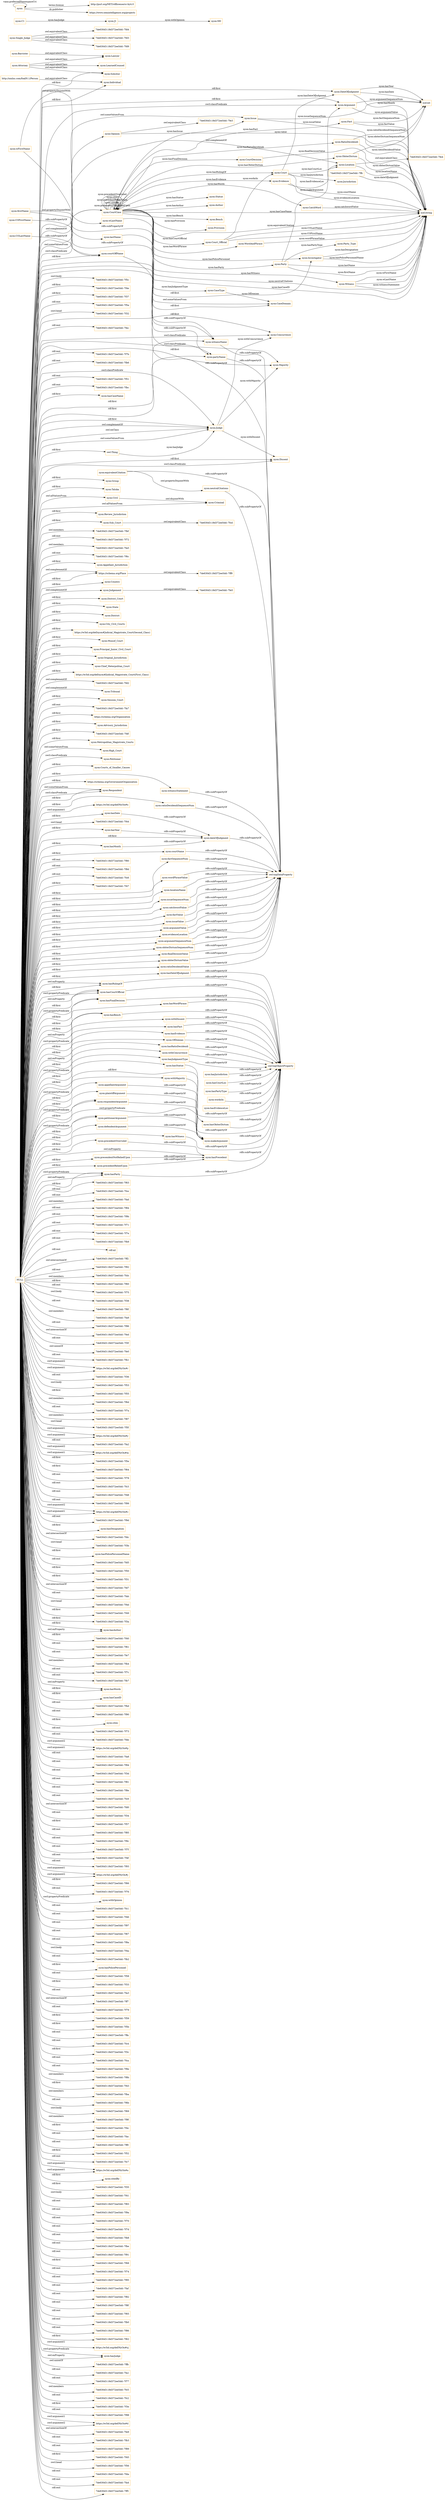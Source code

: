 digraph ar2dtool_diagram { 
rankdir=LR;
size="1501"
node [shape = rectangle, color="orange"]; "nyon:Issue" "nyon:Group" "nyon:Taluka" "7de630d3:18d372ee5dd:-7fe3" "nyon:Civil" "nyon:Statue" "7de630d3:18d372ee5dd:-7fd4" "nyon:Review_Jurisdiction" "nyon:Sub_Court" "nyon:ObiterDictum" "nyon:Solicitor" "nyon:Lawyer" "nyon:Appellant_Jurisdiction" "nyon:Jurisdiction" "https://schema.org/Place" "nyon:Evidence" "nyon:Opinion" "nyon:Judgement" "nyon:Author" "nyon:CatchWord" "nyon:Court_Official" "nyon:WordAndPhrase" "nyon:Country" "nyon:Attorney" "nyon:DateOfJudgment" "http://xmlns.com/foaf/0.1/Person" "nyon:Party_Type" "nyon:Concurrence" "7de630d3:18d372ee5dd:-7ff9" "nyon:CaseType" "nyon:Fact" "nyon:District_Court" "nyon:State" "nyon:Party" "nyon:District" "nyon:Provision" "7de630d3:18d372ee5dd:-7fd3" "nyon:Majority" "nyon:City_Civil_Courts" "nyon:Single_Judge" "7de630d3:18d372ee5dd:-7fe5" "https://w3id.org/def/nyon#Judicial_Magistrate_Court(Second_Class)" "nyon:Munsif_Court" "nyon:LearnedCounsel" "nyon:Principal_Junior_Civil_Court" "nyon:CaseDomain" "nyon:Original_Jurisdiction" "nyon:Chief_Meterpolitan_Court" "https://w3id.org/def/nyon#Judicial_Magistrate_Court(First_Class)" "nyon:RatioDecidendi" "7de630d3:18d372ee5dd:-7fd2" "nyon:Investigator" "nyon:Criminal" "nyon:Tribunal" "nyon:Barrister" "nyon:Session_Court" "nyon:Individual" "https://schema.org/Organization" "nyon:Advisory_Jurisdiction" "nyon:Court" "7de630d3:18d372ee5dd:-7fd9" "7de630d3:18d372ee5dd:-7fcd" "nyon:Witness" "nyon:Bench" "7de630d3:18d372ee5dd:-7fdf" "nyon:Metropolitan_Magistrate_Courts" "nyon:High_Court" "nyon:Judge" "nyon:CourtCase" "nyon:Petitioner" "nyon:Dissent" "nyon:Argument" "nyon:Location" "7de630d3:18d372ee5dd:-7fe4" "nyon:Courts_of_Smaller_Causes" "https://schema.org/GovernmentOrganization" "nyon:CourtDecision" "nyon:Respondent" "7de630d3:18d372ee5dd:-7ffc" ; /*classes style*/
	"nyon:ratioDecidendiValue" -> "owl:topDataProperty" [ label = "rdfs:subPropertyOf" ];
	"nyon:witnessStatement" -> "owl:topDataProperty" [ label = "rdfs:subPropertyOf" ];
	"nyon:ratioDecidendiSequenceNum" -> "owl:topDataProperty" [ label = "rdfs:subPropertyOf" ];
	"https://schema.org/Place" -> "7de630d3:18d372ee5dd:-7ff9" [ label = "owl:equivalentClass" ];
	"nyon:wLastName" -> "nyon:witnessName" [ label = "rdfs:subPropertyOf" ];
	"nyon:withMajority" -> "owl:topObjectProperty" [ label = "rdfs:subPropertyOf" ];
	"nyon:equivalentCitation" -> "nyon:neutralCitations" [ label = "owl:propertyDisjointWith" ];
	"nyon:equivalentCitation" -> "owl:topDataProperty" [ label = "rdfs:subPropertyOf" ];
	"nyon:dateOfJudgment" -> "owl:topDataProperty" [ label = "rdfs:subPropertyOf" ];
	"nyon:hasYear" -> "nyon:dateOfJudgment" [ label = "rdfs:subPropertyOf" ];
	"nyon:partyName" -> "owl:topDataProperty" [ label = "rdfs:subPropertyOf" ];
	"nyon:courtOffName" -> "owl:topDataProperty" [ label = "rdfs:subPropertyOf" ];
	"nyon:courtName" -> "owl:topDataProperty" [ label = "rdfs:subPropertyOf" ];
	"nyon:factSequenceNum" -> "owl:topDataProperty" [ label = "rdfs:subPropertyOf" ];
	"nyon:Opinion" -> "7de630d3:18d372ee5dd:-7fe3" [ label = "owl:equivalentClass" ];
	"nyon:plaintiffArgument" -> "nyon:makeArgument" [ label = "rdfs:subPropertyOf" ];
	"nyon:Sub_Court" -> "7de630d3:18d372ee5dd:-7fcd" [ label = "owl:equivalentClass" ];
	"nyon:hasWitness" -> "owl:topObjectProperty" [ label = "rdfs:subPropertyOf" ];
	"nyon:precedentReliedUpon" -> "nyon:hasPrecedent" [ label = "rdfs:subPropertyOf" ];
	"nyon:Civil" -> "nyon:Criminal" [ label = "owl:disjointWith" ];
	"nyon:wordPhraseValue" -> "owl:topDataProperty" [ label = "rdfs:subPropertyOf" ];
	"nyon:locationName" -> "owl:topDataProperty" [ label = "rdfs:subPropertyOf" ];
	"nyon:issueSequenceNum" -> "owl:topDataProperty" [ label = "rdfs:subPropertyOf" ];
	"nyon:hasParty" -> "owl:topObjectProperty" [ label = "rdfs:subPropertyOf" ];
	"nyon:hasDateOfJudgment" -> "owl:topObjectProperty" [ label = "rdfs:subPropertyOf" ];
	"nyon:hasRulingOf" -> "owl:topObjectProperty" [ label = "rdfs:subPropertyOf" ];
	"nyon:hasPrecedent" -> "owl:topObjectProperty" [ label = "rdfs:subPropertyOf" ];
	"nyon:catchwordValue" -> "owl:topDataProperty" [ label = "rdfs:subPropertyOf" ];
	"nyon:factValue" -> "owl:topDataProperty" [ label = "rdfs:subPropertyOf" ];
	"nyon:hasCourtOfficial" -> "owl:topObjectProperty" [ label = "rdfs:subPropertyOf" ];
	"nyon:issueValue" -> "owl:topDataProperty" [ label = "rdfs:subPropertyOf" ];
	"nyon:makeArgument" -> "owl:topObjectProperty" [ label = "rdfs:subPropertyOf" ];
	"nyon:hasFinalDecision" -> "owl:topObjectProperty" [ label = "rdfs:subPropertyOf" ];
	"nyon:lastName" -> "nyon:partyName" [ label = "rdfs:subPropertyOf" ];
	"nyon:respondentArgument" -> "nyon:makeArgument" [ label = "rdfs:subPropertyOf" ];
	"nyon:Judgement" -> "7de630d3:18d372ee5dd:-7fe5" [ label = "owl:equivalentClass" ];
	"nyon:argumentValue" -> "owl:topDataProperty" [ label = "rdfs:subPropertyOf" ];
	"nyon:precedentOverruled" -> "nyon:hasPrecedent" [ label = "rdfs:subPropertyOf" ];
	"nyon:J1" -> "nyon:M0" [ label = "nyon:withOpinion" ];
	"nyon:hasWordPhrase" -> "owl:topObjectProperty" [ label = "rdfs:subPropertyOf" ];
	"NULL" -> "nyon:Respondent" [ label = "rdf:first" ];
	"NULL" -> "7de630d3:18d372ee5dd:-7f63" [ label = "rdf:rest" ];
	"NULL" -> "nyon:Munsif_Court" [ label = "rdf:first" ];
	"NULL" -> "7de630d3:18d372ee5dd:-7fce" [ label = "rdf:rest" ];
	"NULL" -> "nyon:hasBench" [ label = "owl:onProperty" ];
	"NULL" -> "nyon:plaintiffArgument" [ label = "rdf:first" ];
	"NULL" -> "7de630d3:18d372ee5dd:-7fad" [ label = "owl:members" ];
	"NULL" -> "7de630d3:18d372ee5dd:-7f84" [ label = "rdf:rest" ];
	"NULL" -> "7de630d3:18d372ee5dd:-7f9b" [ label = "rdf:rest" ];
	"NULL" -> "7de630d3:18d372ee5dd:-7f71" [ label = "rdf:rest" ];
	"NULL" -> "7de630d3:18d372ee5dd:-7f7e" [ label = "rdf:rest" ];
	"NULL" -> "7de630d3:18d372ee5dd:-7fb9" [ label = "rdf:rest" ];
	"NULL" -> "nyon:factValue" [ label = "rdf:first" ];
	"NULL" -> "nyon:hasCourtOfficial" [ label = "owl:onProperty" ];
	"NULL" -> "rdf:nil" [ label = "rdf:rest" ];
	"NULL" -> "7de630d3:18d372ee5dd:-7ff2" [ label = "owl:intersectionOf" ];
	"NULL" -> "nyon:ratioDecidendiValue" [ label = "rdf:first" ];
	"NULL" -> "7de630d3:18d372ee5dd:-7f92" [ label = "rdf:rest" ];
	"NULL" -> "nyon:Appellant_Jurisdiction" [ label = "rdf:first" ];
	"NULL" -> "7de630d3:18d372ee5dd:-7fcb" [ label = "owl:members" ];
	"NULL" -> "7de630d3:18d372ee5dd:-7f60" [ label = "rdf:first" ];
	"NULL" -> "nyon:petitionerArgument" [ label = "rdf:first" ];
	"NULL" -> "nyon:Taluka" [ label = "rdf:first" ];
	"NULL" -> "7de630d3:18d372ee5dd:-7f75" [ label = "rdf:rest" ];
	"NULL" -> "7de630d3:18d372ee5dd:-7f38" [ label = "swrl:body" ];
	"NULL" -> "nyon:Individual" [ label = "rdf:first" ];
	"NULL" -> "7de630d3:18d372ee5dd:-7f6f" [ label = "rdf:rest" ];
	"NULL" -> "7de630d3:18d372ee5dd:-7fa9" [ label = "owl:members" ];
	"NULL" -> "7de630d3:18d372ee5dd:-7f96" [ label = "rdf:rest" ];
	"NULL" -> "7de630d3:18d372ee5dd:-7fed" [ label = "owl:intersectionOf" ];
	"NULL" -> "nyon:CaseDomain" [ label = "rdf:first" ];
	"NULL" -> "7de630d3:18d372ee5dd:-7f3f" [ label = "rdf:rest" ];
	"NULL" -> "nyon:argumentValue" [ label = "rdf:first" ];
	"NULL" -> "7de630d3:18d372ee5dd:-7fe0" [ label = "owl:unionOf" ];
	"NULL" -> "7de630d3:18d372ee5dd:-7fb1" [ label = "rdf:rest" ];
	"NULL" -> "https://w3id.org/def/NyOn#r" [ label = "swrl:argument2" ];
	"NULL" -> "7de630d3:18d372ee5dd:-7f36" [ label = "rdf:rest" ];
	"NULL" -> "7de630d3:18d372ee5dd:-7f53" [ label = "swrl:body" ];
	"NULL" -> "7de630d3:18d372ee5dd:-7f55" [ label = "rdf:first" ];
	"NULL" -> "nyon:respondentArgument" [ label = "rdf:first" ];
	"NULL" -> "nyon:factSequenceNum" [ label = "rdf:first" ];
	"NULL" -> "nyon:Dissent" [ label = "swrl:classPredicate" ];
	"NULL" -> "https://w3id.org/def/nyon#Judicial_Magistrate_Court(Second_Class)" [ label = "rdf:first" ];
	"NULL" -> "nyon:Civil" [ label = "owl:allValuesFrom" ];
	"NULL" -> "nyon:Tribunal" [ label = "owl:complementOf" ];
	"NULL" -> "7de630d3:18d372ee5dd:-7f6d" [ label = "owl:members" ];
	"NULL" -> "nyon:Dissent" [ label = "rdf:first" ];
	"NULL" -> "7de630d3:18d372ee5dd:-7f7a" [ label = "rdf:rest" ];
	"NULL" -> "7de630d3:18d372ee5dd:-7f87" [ label = "owl:members" ];
	"NULL" -> "7de630d3:18d372ee5dd:-7f5f" [ label = "swrl:head" ];
	"NULL" -> "https://w3id.org/def/NyOn#y" [ label = "swrl:argument1" ];
	"NULL" -> "7de630d3:18d372ee5dd:-7fa2" [ label = "rdf:rest" ];
	"NULL" -> "nyon:Original_Jurisdiction" [ label = "rdf:first" ];
	"NULL" -> "https://w3id.org/def/NyOn#m" [ label = "swrl:argument2" ];
	"NULL" -> "7de630d3:18d372ee5dd:-7f5e" [ label = "rdf:first" ];
	"NULL" -> "nyon:District_Court" [ label = "rdf:first" ];
	"NULL" -> "7de630d3:18d372ee5dd:-7f64" [ label = "rdf:first" ];
	"NULL" -> "7de630d3:18d372ee5dd:-7f78" [ label = "rdf:rest" ];
	"NULL" -> "7de630d3:18d372ee5dd:-7fc3" [ label = "rdf:rest" ];
	"NULL" -> "7de630d3:18d372ee5dd:-7f48" [ label = "rdf:rest" ];
	"NULL" -> "7de630d3:18d372ee5dd:-7f99" [ label = "rdf:rest" ];
	"NULL" -> "nyon:withDissent" [ label = "swrl:propertyPredicate" ];
	"NULL" -> "https://w3id.org/def/NyOn#c" [ label = "swrl:argument2" ];
	"NULL" -> "nyon:High_Court" [ label = "owl:someValuesFrom" ];
	"NULL" -> "7de630d3:18d372ee5dd:-7f9d" [ label = "rdf:rest" ];
	"NULL" -> "nyon:Judgement" [ label = "owl:complementOf" ];
	"NULL" -> "nyon:hasDesignation" [ label = "rdf:first" ];
	"NULL" -> "7de630d3:18d372ee5dd:-7fdc" [ label = "owl:intersectionOf" ];
	"NULL" -> "7de630d3:18d372ee5dd:-7f3b" [ label = "swrl:head" ];
	"NULL" -> "nyon:partyName" [ label = "rdf:first" ];
	"NULL" -> "nyon:witnessStatement" [ label = "rdf:first" ];
	"NULL" -> "nyon:hasPolicePersonnelName" [ label = "rdf:first" ];
	"NULL" -> "nyon:hasFact" [ label = "rdf:first" ];
	"NULL" -> "nyon:dateOfJudgment" [ label = "rdf:first" ];
	"NULL" -> "nyon:withMajority" [ label = "swrl:propertyPredicate" ];
	"NULL" -> "7de630d3:18d372ee5dd:-7fd5" [ label = "rdf:rest" ];
	"NULL" -> "7de630d3:18d372ee5dd:-7f50" [ label = "rdf:first" ];
	"NULL" -> "nyon:Session_Court" [ label = "rdf:first" ];
	"NULL" -> "7de630d3:18d372ee5dd:-7f31" [ label = "rdf:first" ];
	"NULL" -> "7de630d3:18d372ee5dd:-7fd7" [ label = "owl:intersectionOf" ];
	"NULL" -> "nyon:Criminal" [ label = "owl:allValuesFrom" ];
	"NULL" -> "nyon:Solicitor" [ label = "rdf:first" ];
	"NULL" -> "nyon:Advisory_Jurisdiction" [ label = "rdf:first" ];
	"NULL" -> "7de630d3:18d372ee5dd:-7fab" [ label = "rdf:rest" ];
	"NULL" -> "nyon:hasPrecedent" [ label = "owl:onProperty" ];
	"NULL" -> "7de630d3:18d372ee5dd:-7f4d" [ label = "swrl:head" ];
	"NULL" -> "7de630d3:18d372ee5dd:-7f49" [ label = "rdf:first" ];
	"NULL" -> "nyon:Judge" [ label = "swrl:classPredicate" ];
	"NULL" -> "nyon:ratioDecidendiSequenceNum" [ label = "rdf:first" ];
	"NULL" -> "7de630d3:18d372ee5dd:-7f3a" [ label = "rdf:first" ];
	"NULL" -> "nyon:hasAuthor" [ label = "rdf:first" ];
	"NULL" -> "nyon:hasParty" [ label = "owl:onProperty" ];
	"NULL" -> "7de630d3:18d372ee5dd:-7f40" [ label = "rdf:first" ];
	"NULL" -> "7de630d3:18d372ee5dd:-7f61" [ label = "rdf:rest" ];
	"NULL" -> "nyon:hasEvidence" [ label = "rdf:first" ];
	"NULL" -> "nyon:hasRulingOf" [ label = "rdf:first" ];
	"NULL" -> "nyon:Judge" [ label = "rdf:first" ];
	"NULL" -> "7de630d3:18d372ee5dd:-7fe7" [ label = "rdf:rest" ];
	"NULL" -> "nyon:hasRulingOf" [ label = "owl:onProperty" ];
	"NULL" -> "7de630d3:18d372ee5dd:-7fb4" [ label = "owl:members" ];
	"NULL" -> "7de630d3:18d372ee5dd:-7f7c" [ label = "rdf:rest" ];
	"NULL" -> "7de630d3:18d372ee5dd:-7fb7" [ label = "rdf:rest" ];
	"NULL" -> "https://schema.org/Organization" [ label = "rdf:first" ];
	"NULL" -> "nyon:witnessName" [ label = "rdf:first" ];
	"NULL" -> "https://schema.org/GovernmentOrganization" [ label = "rdf:first" ];
	"NULL" -> "nyon:hasWords" [ label = "owl:onProperty" ];
	"NULL" -> "nyon:hasCaseID" [ label = "rdf:first" ];
	"NULL" -> "7de630d3:18d372ee5dd:-7fbd" [ label = "rdf:rest" ];
	"NULL" -> "nyon:hasBench" [ label = "rdf:first" ];
	"NULL" -> "7de630d3:18d372ee5dd:-7f90" [ label = "rdf:rest" ];
	"NULL" -> "nyon:cites" [ label = "rdf:first" ];
	"NULL" -> "nyon:Judge" [ label = "owl:complementOf" ];
	"NULL" -> "7de630d3:18d372ee5dd:-7f73" [ label = "rdf:rest" ];
	"NULL" -> "7de630d3:18d372ee5dd:-7fde" [ label = "rdf:rest" ];
	"NULL" -> "https://w3id.org/def/NyOn#p" [ label = "swrl:argument2" ];
	"NULL" -> "nyon:Respondent" [ label = "owl:someValuesFrom" ];
	"NULL" -> "7de630d3:18d372ee5dd:-7fa8" [ label = "rdf:rest" ];
	"NULL" -> "https://w3id.org/def/NyOn#y" [ label = "swrl:argument2" ];
	"NULL" -> "nyon:OfDomian" [ label = "owl:onProperty" ];
	"NULL" -> "7de630d3:18d372ee5dd:-7f94" [ label = "rdf:rest" ];
	"NULL" -> "7de630d3:18d372ee5dd:-7f3d" [ label = "rdf:rest" ];
	"NULL" -> "7de630d3:18d372ee5dd:-7f81" [ label = "rdf:rest" ];
	"NULL" -> "7de630d3:18d372ee5dd:-7f8e" [ label = "rdf:rest" ];
	"NULL" -> "7de630d3:18d372ee5dd:-7fc9" [ label = "rdf:rest" ];
	"NULL" -> "nyon:respondentArgument" [ label = "swrl:propertyPredicate" ];
	"NULL" -> "7de630d3:18d372ee5dd:-7fd0" [ label = "owl:intersectionOf" ];
	"NULL" -> "nyon:evidenceLocation" [ label = "rdf:first" ];
	"NULL" -> "nyon:hasRatioDecidendi" [ label = "rdf:first" ];
	"NULL" -> "7de630d3:18d372ee5dd:-7f34" [ label = "rdf:rest" ];
	"NULL" -> "nyon:makeArgument" [ label = "swrl:propertyPredicate" ];
	"NULL" -> "7de630d3:18d372ee5dd:-7f57" [ label = "rdf:first" ];
	"NULL" -> "7de630d3:18d372ee5dd:-7f85" [ label = "rdf:rest" ];
	"NULL" -> "nyon:hasCourtOfficial" [ label = "rdf:first" ];
	"NULL" -> "7de630d3:18d372ee5dd:-7f9c" [ label = "rdf:rest" ];
	"NULL" -> "nyon:argumentSequenceNum" [ label = "rdf:first" ];
	"NULL" -> "nyon:Review_Jurisdiction" [ label = "rdf:first" ];
	"NULL" -> "7de630d3:18d372ee5dd:-7f7f" [ label = "rdf:rest" ];
	"NULL" -> "7de630d3:18d372ee5dd:-7f4f" [ label = "rdf:rest" ];
	"NULL" -> "7de630d3:18d372ee5dd:-7f93" [ label = "rdf:rest" ];
	"NULL" -> "7de630d3:18d372ee5dd:-7fd2" [ label = "owl:complementOf" ];
	"NULL" -> "nyon:withConcurrence" [ label = "swrl:propertyPredicate" ];
	"NULL" -> "nyon:hasCourtOfficial" [ label = "swrl:propertyPredicate" ];
	"NULL" -> "https://w3id.org/def/NyOn#j" [ label = "swrl:argument1" ];
	"NULL" -> "7de630d3:18d372ee5dd:-7f66" [ label = "rdf:first" ];
	"NULL" -> "7de630d3:18d372ee5dd:-7f76" [ label = "rdf:rest" ];
	"NULL" -> "nyon:withOpinion" [ label = "swrl:propertyPredicate" ];
	"NULL" -> "7de630d3:18d372ee5dd:-7fc1" [ label = "rdf:rest" ];
	"NULL" -> "nyon:Location" [ label = "owl:complementOf" ];
	"NULL" -> "7de630d3:18d372ee5dd:-7f46" [ label = "rdf:rest" ];
	"NULL" -> "7de630d3:18d372ee5dd:-7f97" [ label = "rdf:rest" ];
	"NULL" -> "7de630d3:18d372ee5dd:-7f67" [ label = "rdf:rest" ];
	"NULL" -> "nyon:CourtCase" [ label = "owl:someValuesFrom" ];
	"NULL" -> "7de630d3:18d372ee5dd:-7f8a" [ label = "rdf:rest" ];
	"NULL" -> "nyon:hasWitness" [ label = "rdf:first" ];
	"NULL" -> "nyon:District" [ label = "rdf:first" ];
	"NULL" -> "7de630d3:18d372ee5dd:-7f4a" [ label = "swrl:body" ];
	"NULL" -> "7de630d3:18d372ee5dd:-7fb2" [ label = "rdf:rest" ];
	"NULL" -> "nyon:CourtCase" [ label = "swrl:classPredicate" ];
	"NULL" -> "nyon:hasPolicePersonnel" [ label = "rdf:first" ];
	"NULL" -> "nyon:catchwordValue" [ label = "rdf:first" ];
	"NULL" -> "nyon:issueValue" [ label = "rdf:first" ];
	"NULL" -> "owl:Thing" [ label = "rdf:first" ];
	"NULL" -> "https://w3id.org/def/NyOn#r" [ label = "swrl:argument1" ];
	"NULL" -> "7de630d3:18d372ee5dd:-7f58" [ label = "rdf:rest" ];
	"NULL" -> "7de630d3:18d372ee5dd:-7f33" [ label = "rdf:first" ];
	"NULL" -> "nyon:Argument" [ label = "rdf:first" ];
	"NULL" -> "nyon:courtName" [ label = "rdf:first" ];
	"NULL" -> "7de630d3:18d372ee5dd:-7fa3" [ label = "rdf:rest" ];
	"NULL" -> "7de630d3:18d372ee5dd:-7ff7" [ label = "owl:intersectionOf" ];
	"NULL" -> "https://w3id.org/def/nyon#Judicial_Magistrate_Court(First_Class)" [ label = "rdf:first" ];
	"NULL" -> "7de630d3:18d372ee5dd:-7f79" [ label = "rdf:rest" ];
	"NULL" -> "7de630d3:18d372ee5dd:-7f59" [ label = "rdf:first" ];
	"NULL" -> "7de630d3:18d372ee5dd:-7f5b" [ label = "rdf:first" ];
	"NULL" -> "7de630d3:18d372ee5dd:-7ffa" [ label = "rdf:rest" ];
	"NULL" -> "7de630d3:18d372ee5dd:-7fc4" [ label = "rdf:rest" ];
	"NULL" -> "7de630d3:18d372ee5dd:-7f3c" [ label = "rdf:first" ];
	"NULL" -> "7de630d3:18d372ee5dd:-7fca" [ label = "rdf:rest" ];
	"NULL" -> "nyon:courtOffName" [ label = "rdf:first" ];
	"NULL" -> "https://schema.org/Place" [ label = "owl:complementOf" ];
	"NULL" -> "nyon:State" [ label = "rdf:first" ];
	"NULL" -> "7de630d3:18d372ee5dd:-7f9e" [ label = "rdf:rest" ];
	"NULL" -> "nyon:Investigator" [ label = "rdf:first" ];
	"NULL" -> "nyon:Concurrence" [ label = "swrl:classPredicate" ];
	"NULL" -> "nyon:precendentNotReliedUpon" [ label = "rdf:first" ];
	"NULL" -> "7de630d3:18d372ee5dd:-7fdf" [ label = "rdf:first" ];
	"NULL" -> "7de630d3:18d372ee5dd:-7f8b" [ label = "owl:members" ];
	"NULL" -> "https://schema.org/Place" [ label = "rdf:first" ];
	"NULL" -> "7de630d3:18d372ee5dd:-7f43" [ label = "rdf:first" ];
	"NULL" -> "nyon:hasJudgmentType" [ label = "rdf:first" ];
	"NULL" -> "https://w3id.org/def/NyOn#c" [ label = "swrl:argument1" ];
	"NULL" -> "nyon:Judge" [ label = "owl:onClass" ];
	"NULL" -> "7de630d3:18d372ee5dd:-7fba" [ label = "owl:members" ];
	"NULL" -> "7de630d3:18d372ee5dd:-7f6b" [ label = "rdf:rest" ];
	"NULL" -> "https://w3id.org/def/NyOn#j" [ label = "swrl:argument2" ];
	"NULL" -> "7de630d3:18d372ee5dd:-7f69" [ label = "swrl:body" ];
	"NULL" -> "nyon:Opinion" [ label = "owl:complementOf" ];
	"NULL" -> "7de630d3:18d372ee5dd:-7f9f" [ label = "owl:members" ];
	"NULL" -> "nyon:Majority" [ label = "swrl:classPredicate" ];
	"NULL" -> "7de630d3:18d372ee5dd:-7f4c" [ label = "rdf:first" ];
	"NULL" -> "7de630d3:18d372ee5dd:-7fac" [ label = "rdf:rest" ];
	"NULL" -> "7de630d3:18d372ee5dd:-7ff0" [ label = "rdf:rest" ];
	"NULL" -> "7de630d3:18d372ee5dd:-7f52" [ label = "rdf:first" ];
	"NULL" -> "nyon:Concurrence" [ label = "rdf:first" ];
	"NULL" -> "7de630d3:18d372ee5dd:-7fc7" [ label = "rdf:rest" ];
	"NULL" -> "nyon:locationName" [ label = "rdf:first" ];
	"NULL" -> "nyon:hasFinalDecision" [ label = "rdf:first" ];
	"NULL" -> "https://w3id.org/def/NyOn#a" [ label = "swrl:argument2" ];
	"NULL" -> "nyon:hasAuthor" [ label = "owl:onProperty" ];
	"NULL" -> "nyon:citedBy" [ label = "rdf:first" ];
	"NULL" -> "7de630d3:18d372ee5dd:-7f35" [ label = "rdf:first" ];
	"NULL" -> "7de630d3:18d372ee5dd:-7f41" [ label = "swrl:body" ];
	"NULL" -> "nyon:hasYear" [ label = "rdf:first" ];
	"NULL" -> "nyon:hasMonth" [ label = "rdf:first" ];
	"NULL" -> "7de630d3:18d372ee5dd:-7f83" [ label = "rdf:rest" ];
	"NULL" -> "7de630d3:18d372ee5dd:-7f9a" [ label = "rdf:rest" ];
	"NULL" -> "7de630d3:18d372ee5dd:-7f70" [ label = "rdf:rest" ];
	"NULL" -> "nyon:Petitioner" [ label = "swrl:classPredicate" ];
	"NULL" -> "nyon:hasDateOfJudgment" [ label = "rdf:first" ];
	"NULL" -> "7de630d3:18d372ee5dd:-7f7d" [ label = "rdf:rest" ];
	"NULL" -> "7de630d3:18d372ee5dd:-7fb8" [ label = "rdf:rest" ];
	"NULL" -> "nyon:hasStatue" [ label = "rdf:first" ];
	"NULL" -> "7de630d3:18d372ee5dd:-7fbe" [ label = "rdf:rest" ];
	"NULL" -> "nyon:City_Civil_Courts" [ label = "rdf:first" ];
	"NULL" -> "7de630d3:18d372ee5dd:-7f91" [ label = "rdf:rest" ];
	"NULL" -> "nyon:Courts_of_Smaller_Causes" [ label = "rdf:first" ];
	"NULL" -> "nyon:precedentReliedUpon" [ label = "rdf:first" ];
	"NULL" -> "7de630d3:18d372ee5dd:-7f68" [ label = "rdf:first" ];
	"NULL" -> "7de630d3:18d372ee5dd:-7f74" [ label = "rdf:rest" ];
	"NULL" -> "nyon:obiterDictumSequenceNum" [ label = "rdf:first" ];
	"NULL" -> "nyon:hasParty" [ label = "rdf:first" ];
	"NULL" -> "nyon:wordPhraseValue" [ label = "rdf:first" ];
	"NULL" -> "nyon:Argument" [ label = "swrl:classPredicate" ];
	"NULL" -> "7de630d3:18d372ee5dd:-7f95" [ label = "rdf:rest" ];
	"NULL" -> "7de630d3:18d372ee5dd:-7faf" [ label = "rdf:rest" ];
	"NULL" -> "7de630d3:18d372ee5dd:-7f82" [ label = "rdf:rest" ];
	"NULL" -> "7de630d3:18d372ee5dd:-7f8f" [ label = "rdf:rest" ];
	"NULL" -> "nyon:Chief_Meterpolitan_Court" [ label = "rdf:first" ];
	"NULL" -> "nyon:Respondent" [ label = "swrl:classPredicate" ];
	"NULL" -> "7de630d3:18d372ee5dd:-7f65" [ label = "rdf:rest" ];
	"NULL" -> "7de630d3:18d372ee5dd:-7fb0" [ label = "rdf:rest" ];
	"NULL" -> "7de630d3:18d372ee5dd:-7f86" [ label = "rdf:rest" ];
	"NULL" -> "7de630d3:18d372ee5dd:-7f62" [ label = "rdf:first" ];
	"NULL" -> "https://w3id.org/def/NyOn#cj" [ label = "swrl:argument1" ];
	"NULL" -> "nyon:hasJudge" [ label = "swrl:propertyPredicate" ];
	"NULL" -> "7de630d3:18d372ee5dd:-7ffb" [ label = "owl:unionOf" ];
	"NULL" -> "7de630d3:18d372ee5dd:-7fa1" [ label = "rdf:rest" ];
	"NULL" -> "nyon:Group" [ label = "rdf:first" ];
	"NULL" -> "7de630d3:18d372ee5dd:-7f77" [ label = "rdf:rest" ];
	"NULL" -> "nyon:finalDecisionValue" [ label = "rdf:first" ];
	"NULL" -> "7de630d3:18d372ee5dd:-7fc5" [ label = "owl:members" ];
	"NULL" -> "7de630d3:18d372ee5dd:-7fc2" [ label = "rdf:rest" ];
	"NULL" -> "7de630d3:18d372ee5dd:-7f3e" [ label = "rdf:first" ];
	"NULL" -> "nyon:hasObiterDictum" [ label = "rdf:first" ];
	"NULL" -> "7de630d3:18d372ee5dd:-7f98" [ label = "rdf:rest" ];
	"NULL" -> "https://w3id.org/def/NyOn#d" [ label = "swrl:argument1" ];
	"NULL" -> "nyon:Majority" [ label = "rdf:first" ];
	"NULL" -> "https://w3id.org/def/NyOn#d" [ label = "swrl:argument2" ];
	"NULL" -> "nyon:issueSequenceNum" [ label = "rdf:first" ];
	"NULL" -> "nyon:hasWordPhrase" [ label = "rdf:first" ];
	"NULL" -> "7de630d3:18d372ee5dd:-7fe9" [ label = "owl:intersectionOf" ];
	"NULL" -> "nyon:hasWords" [ label = "rdf:first" ];
	"NULL" -> "nyon:defendentArgument" [ label = "rdf:first" ];
	"NULL" -> "nyon:hasParty" [ label = "swrl:propertyPredicate" ];
	"NULL" -> "7de630d3:18d372ee5dd:-7fb3" [ label = "rdf:rest" ];
	"NULL" -> "nyon:hasDate" [ label = "rdf:first" ];
	"NULL" -> "7de630d3:18d372ee5dd:-7f89" [ label = "rdf:rest" ];
	"NULL" -> "7de630d3:18d372ee5dd:-7f45" [ label = "rdf:first" ];
	"NULL" -> "https://w3id.org/def/NyOn#a" [ label = "swrl:argument1" ];
	"NULL" -> "7de630d3:18d372ee5dd:-7f56" [ label = "swrl:head" ];
	"NULL" -> "nyon:hasJudge" [ label = "owl:onProperty" ];
	"NULL" -> "7de630d3:18d372ee5dd:-7fda" [ label = "rdf:rest" ];
	"NULL" -> "nyon:petitionerArgument" [ label = "swrl:propertyPredicate" ];
	"NULL" -> "7de630d3:18d372ee5dd:-7fa4" [ label = "rdf:rest" ];
	"NULL" -> "7de630d3:18d372ee5dd:-7ff5" [ label = "rdf:rest" ];
	"NULL" -> "7de630d3:18d372ee5dd:-7f5c" [ label = "swrl:body" ];
	"NULL" -> "7de630d3:18d372ee5dd:-7f4e" [ label = "rdf:first" ];
	"NULL" -> "nyon:Sub_Court" [ label = "rdf:first" ];
	"NULL" -> "https://w3id.org/def/NyOn#p" [ label = "swrl:argument1" ];
	"NULL" -> "7de630d3:18d372ee5dd:-7f37" [ label = "rdf:first" ];
	"NULL" -> "7de630d3:18d372ee5dd:-7f5a" [ label = "rdf:rest" ];
	"NULL" -> "nyon:precedentOverruled" [ label = "rdf:first" ];
	"NULL" -> "nyon:Issue" [ label = "owl:someValuesFrom" ];
	"NULL" -> "7de630d3:18d372ee5dd:-7f32" [ label = "swrl:head" ];
	"NULL" -> "7de630d3:18d372ee5dd:-7fec" [ label = "rdf:rest" ];
	"NULL" -> "7de630d3:18d372ee5dd:-7f7b" [ label = "rdf:rest" ];
	"NULL" -> "7de630d3:18d372ee5dd:-7fb6" [ label = "rdf:rest" ];
	"NULL" -> "nyon:hasFinalDecision" [ label = "swrl:propertyPredicate" ];
	"NULL" -> "7de630d3:18d372ee5dd:-7f51" [ label = "rdf:rest" ];
	"NULL" -> "https://w3id.org/def/NyOn#m" [ label = "swrl:argument1" ];
	"NULL" -> "7de630d3:18d372ee5dd:-7fbc" [ label = "rdf:rest" ];
	"NULL" -> "nyon:hasCaseName" [ label = "rdf:first" ];
	"NULL" -> "nyon:Country" [ label = "rdf:first" ];
	"NULL" -> "7de630d3:18d372ee5dd:-7fbf" [ label = "owl:members" ];
	"NULL" -> "nyon:obiterDictumValue" [ label = "rdf:first" ];
	"NULL" -> "7de630d3:18d372ee5dd:-7f72" [ label = "rdf:rest" ];
	"NULL" -> "7de630d3:18d372ee5dd:-7fa5" [ label = "owl:members" ];
	"NULL" -> "nyon:appellantArgument" [ label = "rdf:first" ];
	"NULL" -> "nyon:Metropolitan_Magistrate_Courts" [ label = "rdf:first" ];
	"NULL" -> "7de630d3:18d372ee5dd:-7f6c" [ label = "rdf:rest" ];
	"NULL" -> "7de630d3:18d372ee5dd:-7fa7" [ label = "rdf:rest" ];
	"NULL" -> "nyon:DateOfJudgment" [ label = "rdf:first" ];
	"NULL" -> "nyon:Judge" [ label = "owl:someValuesFrom" ];
	"NULL" -> "https://w3id.org/def/NyOn#x" [ label = "swrl:argument1" ];
	"NULL" -> "7de630d3:18d372ee5dd:-7f44" [ label = "swrl:head" ];
	"NULL" -> "7de630d3:18d372ee5dd:-7f80" [ label = "rdf:rest" ];
	"NULL" -> "7de630d3:18d372ee5dd:-7f8d" [ label = "rdf:rest" ];
	"NULL" -> "7de630d3:18d372ee5dd:-7fc8" [ label = "rdf:rest" ];
	"NULL" -> "7de630d3:18d372ee5dd:-7f47" [ label = "rdf:first" ];
	"NULL" -> "nyon:CaseDomain" [ label = "owl:someValuesFrom" ];
	"NULL" -> "nyon:Principal_Junior_Civil_Court" [ label = "rdf:first" ];
	"nyon:hasStatue" -> "owl:topObjectProperty" [ label = "rdfs:subPropertyOf" ];
	"nyon:hasJurisdiction" -> "owl:topObjectProperty" [ label = "rdfs:subPropertyOf" ];
	"nyon:defendentArgument" -> "nyon:makeArgument" [ label = "rdfs:subPropertyOf" ];
	"nyon:firstName" -> "nyon:lastName" [ label = "owl:propertyDisjointWith" ];
	"nyon:firstName" -> "nyon:partyName" [ label = "rdfs:subPropertyOf" ];
	"nyon:hasBench" -> "owl:topObjectProperty" [ label = "rdfs:subPropertyOf" ];
	"nyon:argumentSequenceNum" -> "owl:topDataProperty" [ label = "rdfs:subPropertyOf" ];
	"nyon:hasCourtLoc" -> "owl:topObjectProperty" [ label = "rdfs:subPropertyOf" ];
	"nyon:Barrister" -> "nyon:Lawyer" [ label = "owl:equivalentClass" ];
	"nyon:Single_Judge" -> "7de630d3:18d372ee5dd:-7fd3" [ label = "owl:equivalentClass" ];
	"nyon:Single_Judge" -> "7de630d3:18d372ee5dd:-7fd4" [ label = "owl:equivalentClass" ];
	"nyon:Single_Judge" -> "7de630d3:18d372ee5dd:-7fd9" [ label = "owl:equivalentClass" ];
	"nyon:C1" -> "nyon:J1" [ label = "nyon:hasJudge" ];
	"nyon:evidenceLocation" -> "owl:topDataProperty" [ label = "rdfs:subPropertyOf" ];
	"nyon:wFirstName" -> "nyon:wLastName" [ label = "owl:propertyDisjointWith" ];
	"nyon:wFirstName" -> "nyon:witnessName" [ label = "rdfs:subPropertyOf" ];
	"nyon:obiterDictumValue" -> "owl:topDataProperty" [ label = "rdfs:subPropertyOf" ];
	"nyon:hasPartyType" -> "owl:topObjectProperty" [ label = "rdfs:subPropertyOf" ];
	"nyon:hasDate" -> "nyon:dateOfJudgment" [ label = "rdfs:subPropertyOf" ];
	"nyon:obiterDictumSequenceNum" -> "owl:topDataProperty" [ label = "rdfs:subPropertyOf" ];
	"nyon:petitionerArgument" -> "nyon:makeArgument" [ label = "rdfs:subPropertyOf" ];
	"nyon:" -> "http://purl.org/NET/rdflicense/cc-by4.0" [ label = "terms:license" ];
	"nyon:" -> "https://www.semintelligence.org/projects" [ label = "dc:publisher" ];
	"nyon:" -> "nyon:" [ label = "vann:preferredNamespaceUri" ];
	"nyon:withConcurrence" -> "owl:topObjectProperty" [ label = "rdfs:subPropertyOf" ];
	"nyon:Location" -> "7de630d3:18d372ee5dd:-7fe4" [ label = "owl:equivalentClass" ];
	"nyon:hasJudgmentType" -> "owl:topObjectProperty" [ label = "rdfs:subPropertyOf" ];
	"http://xmlns.com/foaf/0.1/Person" -> "nyon:Individual" [ label = "owl:equivalentClass" ];
	"nyon:appellantArgument" -> "nyon:makeArgument" [ label = "rdfs:subPropertyOf" ];
	"nyon:Attorney" -> "nyon:Solicitor" [ label = "owl:equivalentClass" ];
	"nyon:Attorney" -> "nyon:LearnedCounsel" [ label = "owl:equivalentClass" ];
	"nyon:Attorney" -> "nyon:Lawyer" [ label = "owl:equivalentClass" ];
	"nyon:hasFact" -> "owl:topObjectProperty" [ label = "rdfs:subPropertyOf" ];
	"nyon:neutralCitations" -> "owl:topDataProperty" [ label = "rdfs:subPropertyOf" ];
	"nyon:hasRatioDecidendi" -> "owl:topObjectProperty" [ label = "rdfs:subPropertyOf" ];
	"nyon:withDissent" -> "owl:topObjectProperty" [ label = "rdfs:subPropertyOf" ];
	"nyon:hasObiterDictum" -> "owl:topObjectProperty" [ label = "rdfs:subPropertyOf" ];
	"nyon:worksIn" -> "owl:topObjectProperty" [ label = "rdfs:subPropertyOf" ];
	"nyon:precendentNotReliedUpon" -> "nyon:hasPrecedent" [ label = "rdfs:subPropertyOf" ];
	"nyon:hasMonth" -> "nyon:dateOfJudgment" [ label = "rdfs:subPropertyOf" ];
	"nyon:COFirstName" -> "nyon:courtOffName" [ label = "rdfs:subPropertyOf" ];
	"nyon:hasEvidence" -> "owl:topObjectProperty" [ label = "rdfs:subPropertyOf" ];
	"nyon:OfDomian" -> "owl:topObjectProperty" [ label = "rdfs:subPropertyOf" ];
	"nyon:hasEvidenceLoc" -> "owl:topObjectProperty" [ label = "rdfs:subPropertyOf" ];
	"nyon:COLastName" -> "nyon:courtOffName" [ label = "rdfs:subPropertyOf" ];
	"nyon:finalDecisionValue" -> "owl:topDataProperty" [ label = "rdfs:subPropertyOf" ];
	"nyon:witnessName" -> "owl:topDataProperty" [ label = "rdfs:subPropertyOf" ];
	"nyon:Party" -> "xsd:string" [ label = "nyon:firstName" ];
	"nyon:Witness" -> "xsd:string" [ label = "nyon:witnessStatement" ];
	"nyon:Fact" -> "xsd:string" [ label = "nyon:factValue" ];
	"nyon:Opinion" -> "xsd:string" [ label = "nyon:value" ];
	"nyon:CourtCase" -> "nyon:CourtCase" [ label = "nyon:precendentNotReliedUpon" ];
	"nyon:CourtCase" -> "xsd:string" [ label = "nyon:hasCaseName" ];
	"nyon:DateOfJudgment" -> "xsd:int" [ label = "nyon:hasDate" ];
	"nyon:Court_Official" -> "nyon:Court" [ label = "nyon:worksIn" ];
	"nyon:CourtCase" -> "nyon:CourtCase" [ label = "nyon:citedBy" ];
	"nyon:CourtCase" -> "nyon:Bench" [ label = "nyon:hasBench" ];
	"nyon:Court_Official" -> "xsd:string" [ label = "nyon:COFirstName" ];
	"nyon:Judge" -> "nyon:Majority" [ label = "nyon:withMajority" ];
	"nyon:DateOfJudgment" -> "xsd:int" [ label = "nyon:hasYear" ];
	"nyon:CourtCase" -> "nyon:Statue" [ label = "nyon:hasStatue" ];
	"nyon:CourtCase" -> "nyon:CourtDecision" [ label = "nyon:hasFinalDecision" ];
	"nyon:Party" -> "nyon:Party_Type" [ label = "nyon:hasPartyType" ];
	"nyon:CourtCase" -> "nyon:CourtCase" [ label = "nyon:precedentReliedUpon" ];
	"nyon:RatioDecidendi" -> "xsd:int" [ label = "nyon:ratioDecidendiSequenceNum" ];
	"nyon:Issue" -> "xsd:int" [ label = "nyon:issueSequenceNum" ];
	"nyon:CourtCase" -> "nyon:Party" [ label = "nyon:hasParty" ];
	"nyon:CourtCase" -> "nyon:Court_Official" [ label = "nyon:hasCourtOfficial" ];
	"nyon:CourtCase" -> "xsd:string" [ label = "nyon:neutralCitations" ];
	"nyon:Court" -> "xsd:string" [ label = "nyon:courtName" ];
	"7de630d3:18d372ee5dd:-7ffc" -> "xsd:string" [ label = "nyon:dateOfJudgment" ];
	"nyon:Court" -> "nyon:Jurisdiction" [ label = "nyon:hasJurisdiction" ];
	"nyon:CourtCase" -> "nyon:CourtCase" [ label = "nyon:cites" ];
	"nyon:Witness" -> "xsd:string" [ label = "nyon:wFirstName" ];
	"nyon:CourtCase" -> "nyon:Witness" [ label = "nyon:hasWitness" ];
	"nyon:CourtCase" -> "nyon:Provision" [ label = "nyon:hasProvision" ];
	"nyon:CatchWord" -> "xsd:string" [ label = "nyon:catchwordValue" ];
	"nyon:CourtCase" -> "nyon:Issue" [ label = "nyon:hasIssue" ];
	"nyon:Witness" -> "xsd:string" [ label = "nyon:wLastName" ];
	"nyon:Fact" -> "xsd:int" [ label = "nyon:factSequenceNum" ];
	"nyon:Court_Official" -> "xsd:string" [ label = "nyon:COLastName" ];
	"nyon:CourtCase" -> "nyon:CatchWord" [ label = "nyon:hasWords" ];
	"nyon:Judge" -> "nyon:Dissent" [ label = "nyon:withDissent" ];
	"nyon:Issue" -> "xsd:string" [ label = "nyon:issueValue" ];
	"nyon:Judge" -> "nyon:Concurrence" [ label = "nyon:withConcurrence" ];
	"nyon:CourtCase" -> "nyon:Investigator" [ label = "nyon:hasPolicePersonnel" ];
	"nyon:Evidence" -> "xsd:string" [ label = "nyon:evidenceLocation" ];
	"nyon:CourtCase" -> "nyon:Fact" [ label = "nyon:hasFact" ];
	"nyon:CourtDecision" -> "xsd:string" [ label = "nyon:finalDecisionValue" ];
	"nyon:Party" -> "xsd:string" [ label = "nyon:lastName" ];
	"nyon:CourtCase" -> "nyon:CaseType" [ label = "nyon:hasJudgmentType" ];
	"nyon:Court" -> "nyon:DateOfJudgment" [ label = "nyon:hasDateOfJudgment" ];
	"nyon:CourtCase" -> "nyon:ObiterDictum" [ label = "nyon:hasObiterDictum" ];
	"nyon:ObiterDictum" -> "xsd:string" [ label = "nyon:obiterDictumValue" ];
	"nyon:CourtCase" -> "xsd:string" [ label = "nyon:hasCaseID" ];
	"nyon:Location" -> "xsd:string" [ label = "nyon:locationName" ];
	"nyon:CourtCase" -> "nyon:Author" [ label = "nyon:hasAuthor" ];
	"nyon:Party" -> "nyon:Argument" [ label = "nyon:makeArgument" ];
	"nyon:CourtCase" -> "nyon:WordAndPhrase" [ label = "nyon:hasWordPhrase" ];
	"nyon:DateOfJudgment" -> "xsd:string" [ label = "nyon:hasMonth" ];
	"nyon:Argument" -> "xsd:int" [ label = "nyon:argumentSequenceNum" ];
	"nyon:Investigator" -> "xsd:string" [ label = "nyon:hasDesignation" ];
	"nyon:CourtCase" -> "nyon:RatioDecidendi" [ label = "nyon:hasRatioDecidendi" ];
	"nyon:ObiterDictum" -> "xsd:int" [ label = "nyon:obiterDictumSequenceNum" ];
	"owl:Thing" -> "nyon:Judge" [ label = "nyon:hasJudge" ];
	"nyon:Court" -> "nyon:Location" [ label = "nyon:hasCourtLoc" ];
	"nyon:CaseType" -> "nyon:CaseDomain" [ label = "nyon:OfDomian" ];
	"nyon:CourtCase" -> "nyon:Evidence" [ label = "nyon:hasEvidence" ];
	"nyon:Evidence" -> "nyon:Location" [ label = "nyon:hasEvidenceLoc" ];
	"nyon:WordAndPhrase" -> "xsd:string" [ label = "nyon:wordPhraseValue" ];
	"nyon:CourtCase" -> "nyon:Court" [ label = "nyon:hasRulingOf" ];
	"nyon:CourtCase" -> "xsd:string" [ label = "nyon:equivalentCitation" ];
	"nyon:Investigator" -> "xsd:string" [ label = "nyon:hasPolicePersonnelName" ];
	"nyon:Argument" -> "xsd:string" [ label = "nyon:argumentValue" ];
	"nyon:CourtCase" -> "nyon:CourtCase" [ label = "nyon:precedentOverruled" ];
	"nyon:RatioDecidendi" -> "xsd:string" [ label = "nyon:ratioDecidendiValue" ];

}
